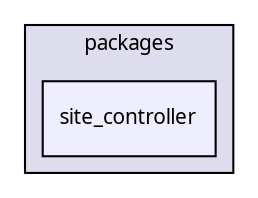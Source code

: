 digraph "packages/site/packages/site_controller/" {
  compound=true
  node [ fontsize="10", fontname="FreeSans.ttf"];
  edge [ labelfontsize="10", labelfontname="FreeSans.ttf"];
  subgraph clusterdir_4a1aec504d74f97d981a0722faa8dfd1 {
    graph [ bgcolor="#ddddee", pencolor="black", label="packages" fontname="FreeSans.ttf", fontsize="10", URL="dir_4a1aec504d74f97d981a0722faa8dfd1.html"]
  dir_1a059e232f8ac6c245b00891c9ca2b69 [shape=box, label="site_controller", style="filled", fillcolor="#eeeeff", pencolor="black", URL="dir_1a059e232f8ac6c245b00891c9ca2b69.html"];
  }
}
